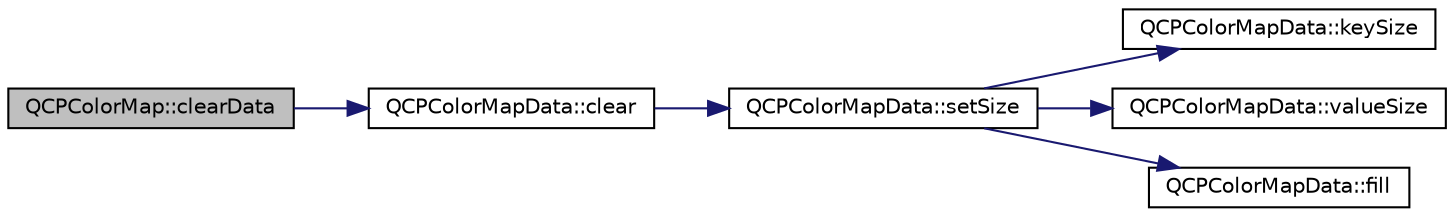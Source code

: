 digraph "QCPColorMap::clearData"
{
  edge [fontname="Helvetica",fontsize="10",labelfontname="Helvetica",labelfontsize="10"];
  node [fontname="Helvetica",fontsize="10",shape=record];
  rankdir="LR";
  Node4 [label="QCPColorMap::clearData",height=0.2,width=0.4,color="black", fillcolor="grey75", style="filled", fontcolor="black"];
  Node4 -> Node5 [color="midnightblue",fontsize="10",style="solid",fontname="Helvetica"];
  Node5 [label="QCPColorMapData::clear",height=0.2,width=0.4,color="black", fillcolor="white", style="filled",URL="$d6/dc7/class_q_c_p_color_map_data.html#a9910ba830e96955bd5c8e5bef1e77ef3"];
  Node5 -> Node6 [color="midnightblue",fontsize="10",style="solid",fontname="Helvetica"];
  Node6 [label="QCPColorMapData::setSize",height=0.2,width=0.4,color="black", fillcolor="white", style="filled",URL="$d6/dc7/class_q_c_p_color_map_data.html#a0d9ff35c299d0478b682bfbcdd9c097e"];
  Node6 -> Node7 [color="midnightblue",fontsize="10",style="solid",fontname="Helvetica"];
  Node7 [label="QCPColorMapData::keySize",height=0.2,width=0.4,color="black", fillcolor="white", style="filled",URL="$d6/dc7/class_q_c_p_color_map_data.html#abbda4d28de97aedce1e6e6f008a0a1f7"];
  Node6 -> Node8 [color="midnightblue",fontsize="10",style="solid",fontname="Helvetica"];
  Node8 [label="QCPColorMapData::valueSize",height=0.2,width=0.4,color="black", fillcolor="white", style="filled",URL="$d6/dc7/class_q_c_p_color_map_data.html#a8510cafea24645bbb62b5e0bfc43209f"];
  Node6 -> Node9 [color="midnightblue",fontsize="10",style="solid",fontname="Helvetica"];
  Node9 [label="QCPColorMapData::fill",height=0.2,width=0.4,color="black", fillcolor="white", style="filled",URL="$d6/dc7/class_q_c_p_color_map_data.html#a350f783260eb9b5de5c7b5e0d5d3e3c2"];
}
